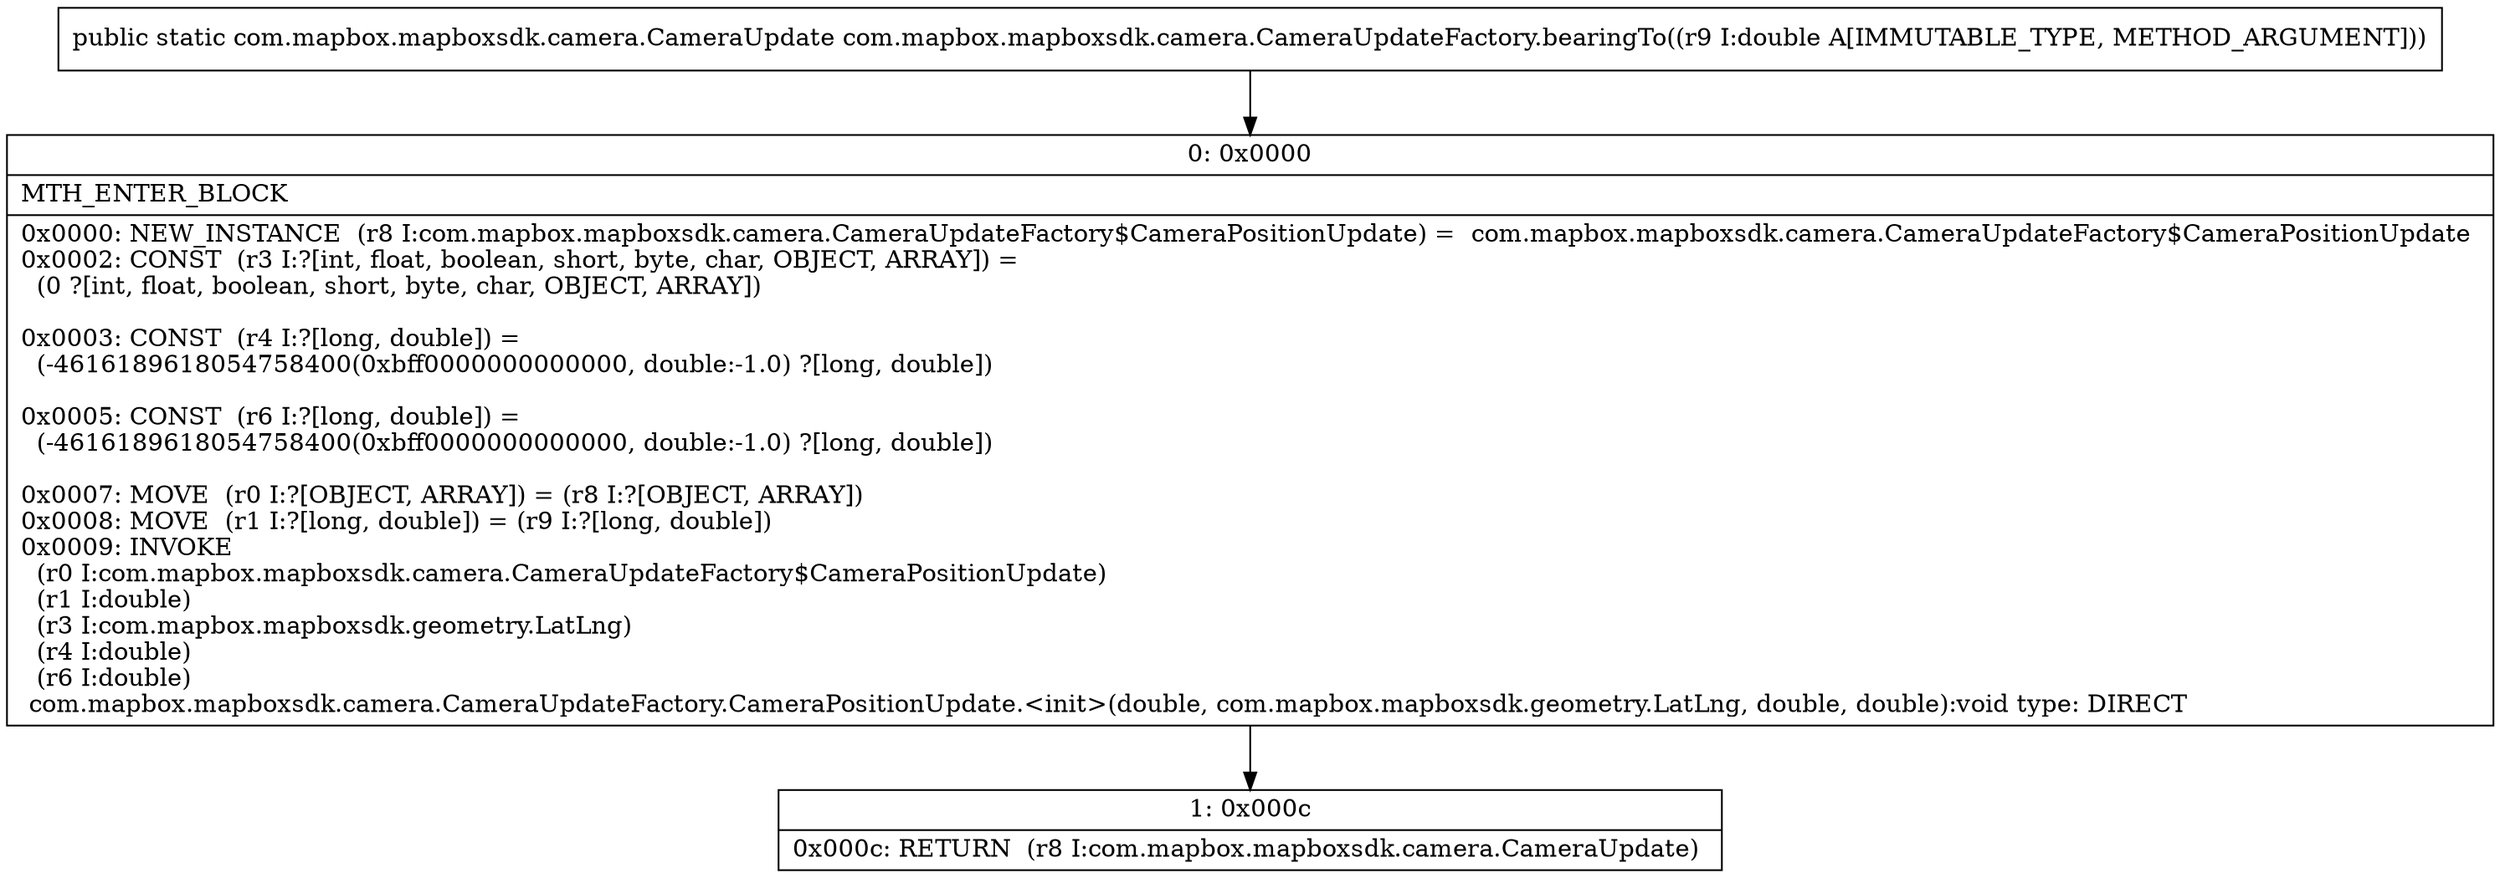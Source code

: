 digraph "CFG forcom.mapbox.mapboxsdk.camera.CameraUpdateFactory.bearingTo(D)Lcom\/mapbox\/mapboxsdk\/camera\/CameraUpdate;" {
Node_0 [shape=record,label="{0\:\ 0x0000|MTH_ENTER_BLOCK\l|0x0000: NEW_INSTANCE  (r8 I:com.mapbox.mapboxsdk.camera.CameraUpdateFactory$CameraPositionUpdate) =  com.mapbox.mapboxsdk.camera.CameraUpdateFactory$CameraPositionUpdate \l0x0002: CONST  (r3 I:?[int, float, boolean, short, byte, char, OBJECT, ARRAY]) = \l  (0 ?[int, float, boolean, short, byte, char, OBJECT, ARRAY])\l \l0x0003: CONST  (r4 I:?[long, double]) = \l  (\-4616189618054758400(0xbff0000000000000, double:\-1.0) ?[long, double])\l \l0x0005: CONST  (r6 I:?[long, double]) = \l  (\-4616189618054758400(0xbff0000000000000, double:\-1.0) ?[long, double])\l \l0x0007: MOVE  (r0 I:?[OBJECT, ARRAY]) = (r8 I:?[OBJECT, ARRAY]) \l0x0008: MOVE  (r1 I:?[long, double]) = (r9 I:?[long, double]) \l0x0009: INVOKE  \l  (r0 I:com.mapbox.mapboxsdk.camera.CameraUpdateFactory$CameraPositionUpdate)\l  (r1 I:double)\l  (r3 I:com.mapbox.mapboxsdk.geometry.LatLng)\l  (r4 I:double)\l  (r6 I:double)\l com.mapbox.mapboxsdk.camera.CameraUpdateFactory.CameraPositionUpdate.\<init\>(double, com.mapbox.mapboxsdk.geometry.LatLng, double, double):void type: DIRECT \l}"];
Node_1 [shape=record,label="{1\:\ 0x000c|0x000c: RETURN  (r8 I:com.mapbox.mapboxsdk.camera.CameraUpdate) \l}"];
MethodNode[shape=record,label="{public static com.mapbox.mapboxsdk.camera.CameraUpdate com.mapbox.mapboxsdk.camera.CameraUpdateFactory.bearingTo((r9 I:double A[IMMUTABLE_TYPE, METHOD_ARGUMENT])) }"];
MethodNode -> Node_0;
Node_0 -> Node_1;
}

